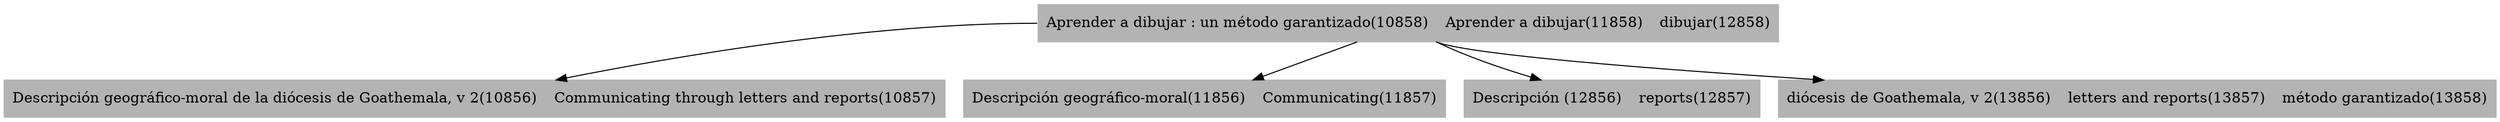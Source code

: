 digraph G{node[shape=record, style=filled, color = Gray70];
node10858:f0->node10856;

node10858:f1->node11856;

node10858:f2->node12856;

node10858:f3->node13856;

node10858[label = "<f0>Aprender a dibujar : un método garantizado(10858)|<f0>Aprender a dibujar(11858)|<f0>dibujar(12858)"];
node10856[label = "<f0>Descripción geográfico-moral de la diócesis de Goathemala, v 2(10856)|<f0>Communicating through letters and reports(10857)"];
node11856[label = "<f0>Descripción geográfico-moral(11856)|<f0>Communicating(11857)"];
node12856[label = "<f0>Descripción (12856)|<f0>reports(12857)"];
node13856[label = "<f0>diócesis de Goathemala, v 2(13856)|<f0>letters and reports(13857)|<f0>método garantizado(13858)"];
}
